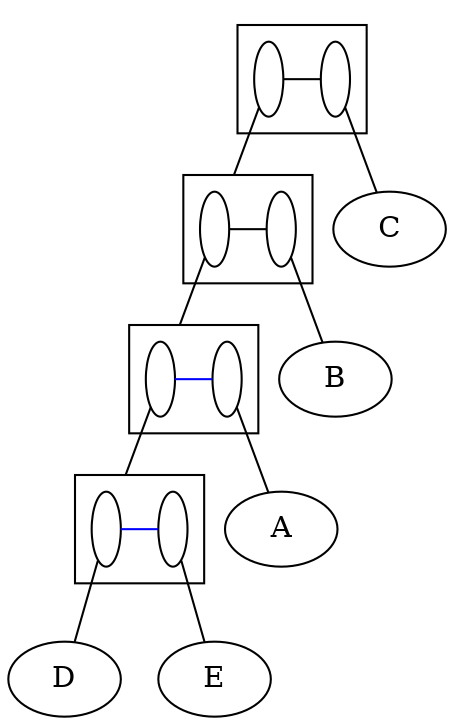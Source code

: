 digraph G {
compound=True;
C;
A;
E;
D;
B;
subgraph cluster_BACED {
s_AEBD [label=" ", fillcolor=white, fixedsize=True, width=0.2];
s_C [label=" ", fillcolor=white, fixedsize=True, width=0.2];
subgraph  {
rank=same;
s_C -> s_AEBD  [arrowhead=none, color=black];
}

}

subgraph cluster_AEBD {
s_AED [label=" ", fillcolor=white, fixedsize=True, width=0.2];
s_B [label=" ", fillcolor=white, fixedsize=True, width=0.2];
subgraph  {
rank=same;
s_B -> s_AED  [arrowhead=none, color=black];
}

}

subgraph cluster_AED {
s_DE [label=" ", fillcolor=white, fixedsize=True, width=0.2];
s_A [label=" ", fillcolor=white, fixedsize=True, width=0.2];
subgraph  {
rank=same;
s_A -> s_DE  [arrowhead=none, color=blue];
}

}

subgraph cluster_DE {
s_D [label=" ", fillcolor=white, fixedsize=True, width=0.2];
s_E [label=" ", fillcolor=white, fixedsize=True, width=0.2];
subgraph  {
rank=same;
s_D -> s_E  [arrowhead=none, color=blue];
}

}

s_C -> C  [arrowhead=none];
s_A -> A  [arrowhead=none];
s_E -> E  [arrowhead=none];
s_D -> D  [arrowhead=none];
s_B -> B  [arrowhead=none];
s_AEBD -> s_AED  [arrowhead=none, lhead=cluster_AEBD];
s_AED -> s_DE  [arrowhead=none, lhead=cluster_AED];
s_DE -> s_D  [arrowhead=none, lhead=cluster_DE];
}
